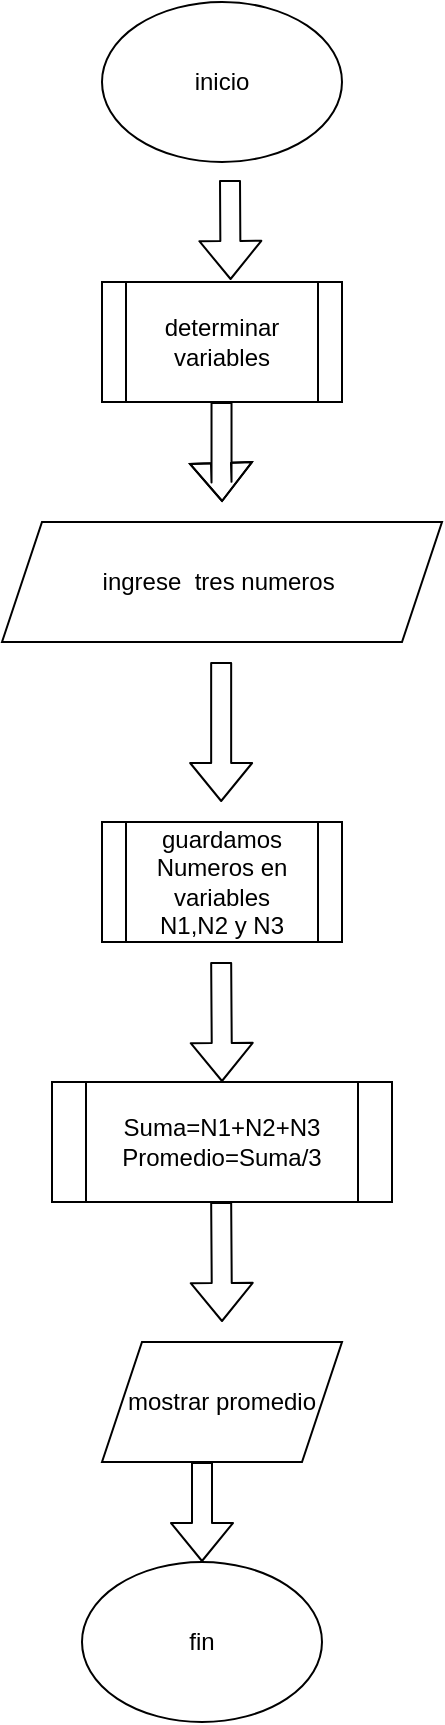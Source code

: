 <mxfile>
    <diagram id="TA91cQxe3ISVGfm7Xs7w" name="Página-1">
        <mxGraphModel dx="563" dy="823" grid="1" gridSize="10" guides="1" tooltips="1" connect="1" arrows="1" fold="1" page="1" pageScale="1" pageWidth="827" pageHeight="1169" math="0" shadow="0">
            <root>
                <mxCell id="0"/>
                <mxCell id="1" parent="0"/>
                <mxCell id="2" value="inicio" style="ellipse;whiteSpace=wrap;html=1;" vertex="1" parent="1">
                    <mxGeometry x="370" y="130" width="120" height="80" as="geometry"/>
                </mxCell>
                <mxCell id="3" value="" style="shape=flexArrow;endArrow=classic;html=1;" edge="1" parent="1">
                    <mxGeometry width="50" height="50" relative="1" as="geometry">
                        <mxPoint x="434" y="219" as="sourcePoint"/>
                        <mxPoint x="434.29" y="269" as="targetPoint"/>
                    </mxGeometry>
                </mxCell>
                <mxCell id="6" value="determinar variables" style="shape=process;whiteSpace=wrap;html=1;backgroundOutline=1;" vertex="1" parent="1">
                    <mxGeometry x="370" y="270" width="120" height="60" as="geometry"/>
                </mxCell>
                <mxCell id="7" value="ingrese&amp;nbsp; tres numeros&amp;nbsp;" style="shape=parallelogram;perimeter=parallelogramPerimeter;whiteSpace=wrap;html=1;fixedSize=1;" vertex="1" parent="1">
                    <mxGeometry x="320" y="390" width="220" height="60" as="geometry"/>
                </mxCell>
                <mxCell id="8" value="" style="shape=flexArrow;endArrow=classic;html=1;" edge="1" parent="1">
                    <mxGeometry width="50" height="50" relative="1" as="geometry">
                        <mxPoint x="429.76" y="330" as="sourcePoint"/>
                        <mxPoint x="430.05" y="380" as="targetPoint"/>
                        <Array as="points">
                            <mxPoint x="429.76" y="350"/>
                            <mxPoint x="429.76" y="370"/>
                        </Array>
                    </mxGeometry>
                </mxCell>
                <mxCell id="9" value="" style="shape=flexArrow;endArrow=classic;html=1;" edge="1" parent="1">
                    <mxGeometry width="50" height="50" relative="1" as="geometry">
                        <mxPoint x="429.58" y="460" as="sourcePoint"/>
                        <mxPoint x="429.58" y="530" as="targetPoint"/>
                    </mxGeometry>
                </mxCell>
                <mxCell id="10" value="guardamos Numeros en variables&lt;br&gt;N1,N2 y N3" style="shape=process;whiteSpace=wrap;html=1;backgroundOutline=1;" vertex="1" parent="1">
                    <mxGeometry x="370" y="540" width="120" height="60" as="geometry"/>
                </mxCell>
                <mxCell id="11" value="Suma=N1+N2+N3&lt;br&gt;Promedio=Suma/3" style="shape=process;whiteSpace=wrap;html=1;backgroundOutline=1;" vertex="1" parent="1">
                    <mxGeometry x="345" y="670" width="170" height="60" as="geometry"/>
                </mxCell>
                <mxCell id="12" value="" style="shape=flexArrow;endArrow=classic;html=1;" edge="1" parent="1">
                    <mxGeometry width="50" height="50" relative="1" as="geometry">
                        <mxPoint x="429.58" y="730" as="sourcePoint"/>
                        <mxPoint x="430" y="790" as="targetPoint"/>
                    </mxGeometry>
                </mxCell>
                <mxCell id="13" value="" style="shape=flexArrow;endArrow=classic;html=1;" edge="1" parent="1">
                    <mxGeometry width="50" height="50" relative="1" as="geometry">
                        <mxPoint x="429.58" y="610" as="sourcePoint"/>
                        <mxPoint x="430.0" y="670" as="targetPoint"/>
                    </mxGeometry>
                </mxCell>
                <mxCell id="15" value="mostrar promedio" style="shape=parallelogram;perimeter=parallelogramPerimeter;whiteSpace=wrap;html=1;fixedSize=1;" vertex="1" parent="1">
                    <mxGeometry x="370" y="800" width="120" height="60" as="geometry"/>
                </mxCell>
                <mxCell id="16" value="" style="shape=flexArrow;endArrow=classic;html=1;" edge="1" parent="1">
                    <mxGeometry width="50" height="50" relative="1" as="geometry">
                        <mxPoint x="420" y="860" as="sourcePoint"/>
                        <mxPoint x="420" y="910" as="targetPoint"/>
                    </mxGeometry>
                </mxCell>
                <mxCell id="17" value="fin" style="ellipse;whiteSpace=wrap;html=1;" vertex="1" parent="1">
                    <mxGeometry x="360" y="910" width="120" height="80" as="geometry"/>
                </mxCell>
            </root>
        </mxGraphModel>
    </diagram>
</mxfile>